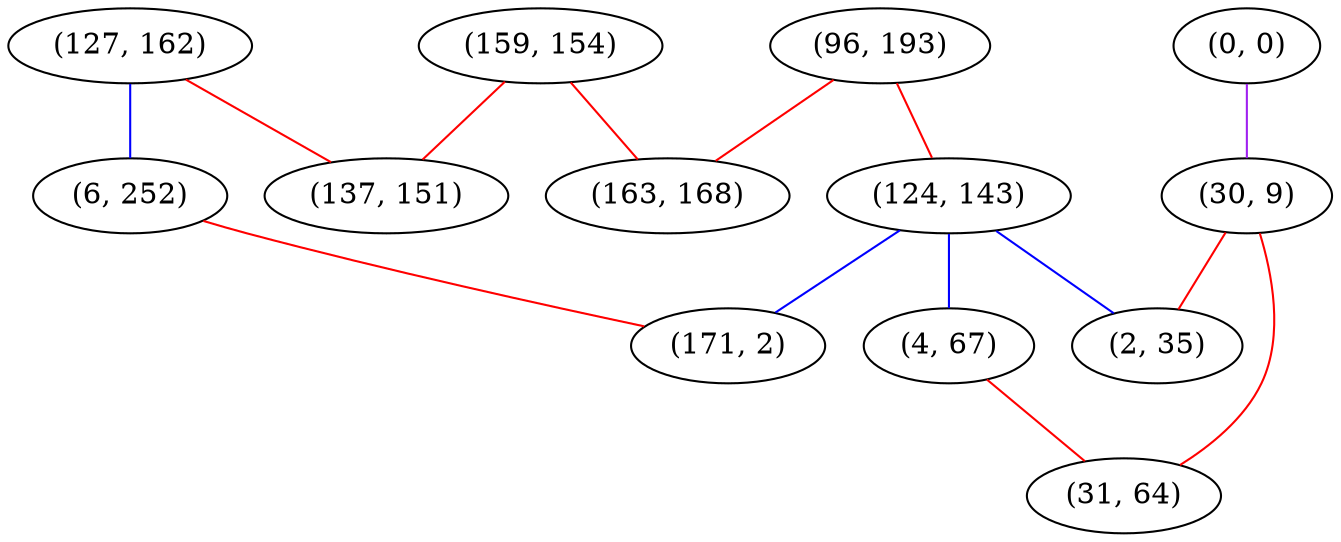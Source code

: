 graph "" {
"(96, 193)";
"(0, 0)";
"(127, 162)";
"(6, 252)";
"(30, 9)";
"(159, 154)";
"(137, 151)";
"(163, 168)";
"(124, 143)";
"(2, 35)";
"(4, 67)";
"(31, 64)";
"(171, 2)";
"(96, 193)" -- "(163, 168)"  [color=red, key=0, weight=1];
"(96, 193)" -- "(124, 143)"  [color=red, key=0, weight=1];
"(0, 0)" -- "(30, 9)"  [color=purple, key=0, weight=4];
"(127, 162)" -- "(6, 252)"  [color=blue, key=0, weight=3];
"(127, 162)" -- "(137, 151)"  [color=red, key=0, weight=1];
"(6, 252)" -- "(171, 2)"  [color=red, key=0, weight=1];
"(30, 9)" -- "(31, 64)"  [color=red, key=0, weight=1];
"(30, 9)" -- "(2, 35)"  [color=red, key=0, weight=1];
"(159, 154)" -- "(163, 168)"  [color=red, key=0, weight=1];
"(159, 154)" -- "(137, 151)"  [color=red, key=0, weight=1];
"(124, 143)" -- "(171, 2)"  [color=blue, key=0, weight=3];
"(124, 143)" -- "(2, 35)"  [color=blue, key=0, weight=3];
"(124, 143)" -- "(4, 67)"  [color=blue, key=0, weight=3];
"(4, 67)" -- "(31, 64)"  [color=red, key=0, weight=1];
}
